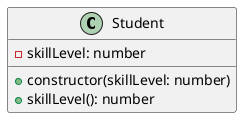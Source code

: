 @startuml
class Student {
    - skillLevel: number

    + constructor(skillLevel: number)
    + skillLevel(): number
}
@enduml